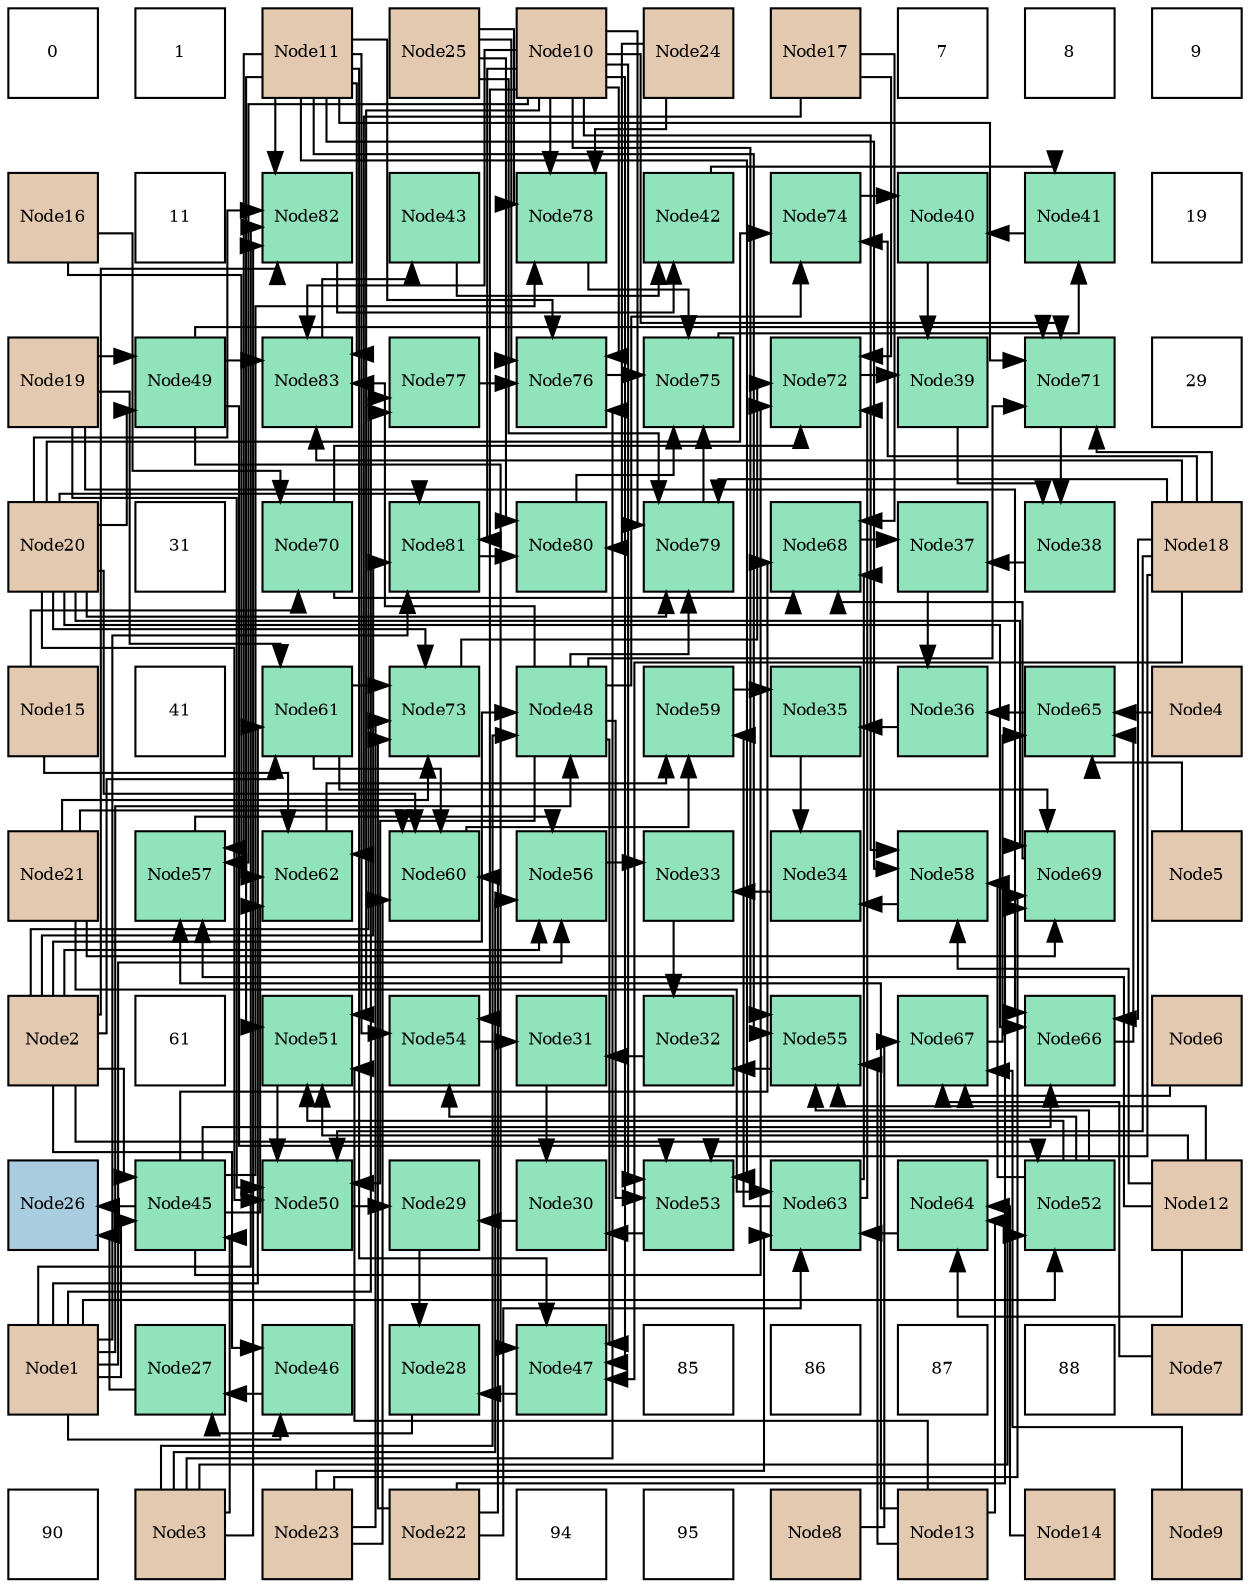 digraph layout{
 rankdir=TB;
 splines=ortho;
 node [style=filled shape=square fixedsize=true width=0.6];
0[label="0", fontsize=8, fillcolor="#ffffff"];
1[label="1", fontsize=8, fillcolor="#ffffff"];
2[label="Node11", fontsize=8, fillcolor="#e3c9af"];
3[label="Node25", fontsize=8, fillcolor="#e3c9af"];
4[label="Node10", fontsize=8, fillcolor="#e3c9af"];
5[label="Node24", fontsize=8, fillcolor="#e3c9af"];
6[label="Node17", fontsize=8, fillcolor="#e3c9af"];
7[label="7", fontsize=8, fillcolor="#ffffff"];
8[label="8", fontsize=8, fillcolor="#ffffff"];
9[label="9", fontsize=8, fillcolor="#ffffff"];
10[label="Node16", fontsize=8, fillcolor="#e3c9af"];
11[label="11", fontsize=8, fillcolor="#ffffff"];
12[label="Node82", fontsize=8, fillcolor="#91e3bb"];
13[label="Node43", fontsize=8, fillcolor="#91e3bb"];
14[label="Node78", fontsize=8, fillcolor="#91e3bb"];
15[label="Node42", fontsize=8, fillcolor="#91e3bb"];
16[label="Node74", fontsize=8, fillcolor="#91e3bb"];
17[label="Node40", fontsize=8, fillcolor="#91e3bb"];
18[label="Node41", fontsize=8, fillcolor="#91e3bb"];
19[label="19", fontsize=8, fillcolor="#ffffff"];
20[label="Node19", fontsize=8, fillcolor="#e3c9af"];
21[label="Node49", fontsize=8, fillcolor="#91e3bb"];
22[label="Node83", fontsize=8, fillcolor="#91e3bb"];
23[label="Node77", fontsize=8, fillcolor="#91e3bb"];
24[label="Node76", fontsize=8, fillcolor="#91e3bb"];
25[label="Node75", fontsize=8, fillcolor="#91e3bb"];
26[label="Node72", fontsize=8, fillcolor="#91e3bb"];
27[label="Node39", fontsize=8, fillcolor="#91e3bb"];
28[label="Node71", fontsize=8, fillcolor="#91e3bb"];
29[label="29", fontsize=8, fillcolor="#ffffff"];
30[label="Node20", fontsize=8, fillcolor="#e3c9af"];
31[label="31", fontsize=8, fillcolor="#ffffff"];
32[label="Node70", fontsize=8, fillcolor="#91e3bb"];
33[label="Node81", fontsize=8, fillcolor="#91e3bb"];
34[label="Node80", fontsize=8, fillcolor="#91e3bb"];
35[label="Node79", fontsize=8, fillcolor="#91e3bb"];
36[label="Node68", fontsize=8, fillcolor="#91e3bb"];
37[label="Node37", fontsize=8, fillcolor="#91e3bb"];
38[label="Node38", fontsize=8, fillcolor="#91e3bb"];
39[label="Node18", fontsize=8, fillcolor="#e3c9af"];
40[label="Node15", fontsize=8, fillcolor="#e3c9af"];
41[label="41", fontsize=8, fillcolor="#ffffff"];
42[label="Node61", fontsize=8, fillcolor="#91e3bb"];
43[label="Node73", fontsize=8, fillcolor="#91e3bb"];
44[label="Node48", fontsize=8, fillcolor="#91e3bb"];
45[label="Node59", fontsize=8, fillcolor="#91e3bb"];
46[label="Node35", fontsize=8, fillcolor="#91e3bb"];
47[label="Node36", fontsize=8, fillcolor="#91e3bb"];
48[label="Node65", fontsize=8, fillcolor="#91e3bb"];
49[label="Node4", fontsize=8, fillcolor="#e3c9af"];
50[label="Node21", fontsize=8, fillcolor="#e3c9af"];
51[label="Node57", fontsize=8, fillcolor="#91e3bb"];
52[label="Node62", fontsize=8, fillcolor="#91e3bb"];
53[label="Node60", fontsize=8, fillcolor="#91e3bb"];
54[label="Node56", fontsize=8, fillcolor="#91e3bb"];
55[label="Node33", fontsize=8, fillcolor="#91e3bb"];
56[label="Node34", fontsize=8, fillcolor="#91e3bb"];
57[label="Node58", fontsize=8, fillcolor="#91e3bb"];
58[label="Node69", fontsize=8, fillcolor="#91e3bb"];
59[label="Node5", fontsize=8, fillcolor="#e3c9af"];
60[label="Node2", fontsize=8, fillcolor="#e3c9af"];
61[label="61", fontsize=8, fillcolor="#ffffff"];
62[label="Node51", fontsize=8, fillcolor="#91e3bb"];
63[label="Node54", fontsize=8, fillcolor="#91e3bb"];
64[label="Node31", fontsize=8, fillcolor="#91e3bb"];
65[label="Node32", fontsize=8, fillcolor="#91e3bb"];
66[label="Node55", fontsize=8, fillcolor="#91e3bb"];
67[label="Node67", fontsize=8, fillcolor="#91e3bb"];
68[label="Node66", fontsize=8, fillcolor="#91e3bb"];
69[label="Node6", fontsize=8, fillcolor="#e3c9af"];
70[label="Node26", fontsize=8, fillcolor="#a9ccde"];
71[label="Node45", fontsize=8, fillcolor="#91e3bb"];
72[label="Node50", fontsize=8, fillcolor="#91e3bb"];
73[label="Node29", fontsize=8, fillcolor="#91e3bb"];
74[label="Node30", fontsize=8, fillcolor="#91e3bb"];
75[label="Node53", fontsize=8, fillcolor="#91e3bb"];
76[label="Node63", fontsize=8, fillcolor="#91e3bb"];
77[label="Node64", fontsize=8, fillcolor="#91e3bb"];
78[label="Node52", fontsize=8, fillcolor="#91e3bb"];
79[label="Node12", fontsize=8, fillcolor="#e3c9af"];
80[label="Node1", fontsize=8, fillcolor="#e3c9af"];
81[label="Node27", fontsize=8, fillcolor="#91e3bb"];
82[label="Node46", fontsize=8, fillcolor="#91e3bb"];
83[label="Node28", fontsize=8, fillcolor="#91e3bb"];
84[label="Node47", fontsize=8, fillcolor="#91e3bb"];
85[label="85", fontsize=8, fillcolor="#ffffff"];
86[label="86", fontsize=8, fillcolor="#ffffff"];
87[label="87", fontsize=8, fillcolor="#ffffff"];
88[label="88", fontsize=8, fillcolor="#ffffff"];
89[label="Node7", fontsize=8, fillcolor="#e3c9af"];
90[label="90", fontsize=8, fillcolor="#ffffff"];
91[label="Node3", fontsize=8, fillcolor="#e3c9af"];
92[label="Node23", fontsize=8, fillcolor="#e3c9af"];
93[label="Node22", fontsize=8, fillcolor="#e3c9af"];
94[label="94", fontsize=8, fillcolor="#ffffff"];
95[label="95", fontsize=8, fillcolor="#ffffff"];
96[label="Node8", fontsize=8, fillcolor="#e3c9af"];
97[label="Node13", fontsize=8, fillcolor="#e3c9af"];
98[label="Node14", fontsize=8, fillcolor="#e3c9af"];
99[label="Node9", fontsize=8, fillcolor="#e3c9af"];
edge [constraint=false, style=vis];81 -> 70;
71 -> 70;
83 -> 81;
82 -> 81;
73 -> 83;
84 -> 83;
74 -> 73;
72 -> 73;
64 -> 74;
75 -> 74;
65 -> 64;
63 -> 64;
55 -> 65;
66 -> 65;
56 -> 55;
54 -> 55;
46 -> 56;
57 -> 56;
47 -> 46;
45 -> 46;
37 -> 47;
48 -> 47;
38 -> 37;
36 -> 37;
27 -> 38;
28 -> 38;
17 -> 27;
26 -> 27;
18 -> 17;
16 -> 17;
15 -> 18;
25 -> 18;
13 -> 15;
12 -> 15;
22 -> 13;
62 -> 72;
44 -> 72;
39 -> 72;
20 -> 72;
30 -> 72;
53 -> 45;
52 -> 45;
76 -> 45;
68 -> 48;
67 -> 48;
49 -> 48;
59 -> 48;
76 -> 36;
58 -> 36;
71 -> 36;
32 -> 36;
6 -> 36;
76 -> 26;
43 -> 26;
71 -> 26;
32 -> 26;
6 -> 26;
24 -> 25;
14 -> 25;
35 -> 25;
34 -> 25;
44 -> 84;
21 -> 84;
4 -> 84;
2 -> 84;
39 -> 84;
78 -> 62;
4 -> 62;
2 -> 62;
79 -> 62;
97 -> 62;
44 -> 75;
21 -> 75;
4 -> 75;
2 -> 75;
39 -> 75;
78 -> 63;
4 -> 63;
2 -> 63;
78 -> 66;
4 -> 66;
2 -> 66;
79 -> 66;
97 -> 66;
51 -> 54;
80 -> 54;
60 -> 54;
91 -> 54;
78 -> 57;
4 -> 57;
2 -> 57;
79 -> 57;
42 -> 53;
30 -> 53;
50 -> 53;
93 -> 53;
92 -> 53;
71 -> 52;
40 -> 52;
10 -> 52;
6 -> 52;
77 -> 76;
50 -> 76;
93 -> 76;
92 -> 76;
71 -> 68;
39 -> 68;
20 -> 68;
30 -> 68;
42 -> 58;
30 -> 58;
50 -> 58;
93 -> 58;
92 -> 58;
44 -> 28;
21 -> 28;
4 -> 28;
2 -> 28;
39 -> 28;
42 -> 43;
30 -> 43;
50 -> 43;
93 -> 43;
92 -> 43;
44 -> 16;
39 -> 16;
30 -> 16;
23 -> 24;
91 -> 24;
4 -> 24;
2 -> 24;
3 -> 24;
71 -> 14;
4 -> 14;
5 -> 14;
3 -> 14;
44 -> 35;
4 -> 35;
39 -> 35;
30 -> 35;
3 -> 35;
33 -> 34;
5 -> 34;
3 -> 34;
44 -> 22;
21 -> 22;
4 -> 22;
2 -> 22;
39 -> 22;
80 -> 71;
60 -> 71;
91 -> 71;
80 -> 82;
60 -> 82;
80 -> 44;
60 -> 44;
91 -> 44;
20 -> 21;
30 -> 21;
80 -> 78;
60 -> 78;
91 -> 78;
4 -> 51;
2 -> 51;
79 -> 51;
97 -> 51;
80 -> 42;
60 -> 42;
20 -> 42;
79 -> 77;
97 -> 77;
98 -> 77;
69 -> 67;
89 -> 67;
96 -> 67;
99 -> 67;
40 -> 32;
10 -> 32;
80 -> 23;
60 -> 23;
80 -> 33;
60 -> 33;
4 -> 33;
30 -> 33;
80 -> 12;
60 -> 12;
91 -> 12;
2 -> 12;
30 -> 12;
edge [constraint=true, style=invis];
0 -> 10 -> 20 -> 30 -> 40 -> 50 -> 60 -> 70 -> 80 -> 90;
1 -> 11 -> 21 -> 31 -> 41 -> 51 -> 61 -> 71 -> 81 -> 91;
2 -> 12 -> 22 -> 32 -> 42 -> 52 -> 62 -> 72 -> 82 -> 92;
3 -> 13 -> 23 -> 33 -> 43 -> 53 -> 63 -> 73 -> 83 -> 93;
4 -> 14 -> 24 -> 34 -> 44 -> 54 -> 64 -> 74 -> 84 -> 94;
5 -> 15 -> 25 -> 35 -> 45 -> 55 -> 65 -> 75 -> 85 -> 95;
6 -> 16 -> 26 -> 36 -> 46 -> 56 -> 66 -> 76 -> 86 -> 96;
7 -> 17 -> 27 -> 37 -> 47 -> 57 -> 67 -> 77 -> 87 -> 97;
8 -> 18 -> 28 -> 38 -> 48 -> 58 -> 68 -> 78 -> 88 -> 98;
9 -> 19 -> 29 -> 39 -> 49 -> 59 -> 69 -> 79 -> 89 -> 99;
rank = same {0 -> 1 -> 2 -> 3 -> 4 -> 5 -> 6 -> 7 -> 8 -> 9};
rank = same {10 -> 11 -> 12 -> 13 -> 14 -> 15 -> 16 -> 17 -> 18 -> 19};
rank = same {20 -> 21 -> 22 -> 23 -> 24 -> 25 -> 26 -> 27 -> 28 -> 29};
rank = same {30 -> 31 -> 32 -> 33 -> 34 -> 35 -> 36 -> 37 -> 38 -> 39};
rank = same {40 -> 41 -> 42 -> 43 -> 44 -> 45 -> 46 -> 47 -> 48 -> 49};
rank = same {50 -> 51 -> 52 -> 53 -> 54 -> 55 -> 56 -> 57 -> 58 -> 59};
rank = same {60 -> 61 -> 62 -> 63 -> 64 -> 65 -> 66 -> 67 -> 68 -> 69};
rank = same {70 -> 71 -> 72 -> 73 -> 74 -> 75 -> 76 -> 77 -> 78 -> 79};
rank = same {80 -> 81 -> 82 -> 83 -> 84 -> 85 -> 86 -> 87 -> 88 -> 89};
rank = same {90 -> 91 -> 92 -> 93 -> 94 -> 95 -> 96 -> 97 -> 98 -> 99};
}